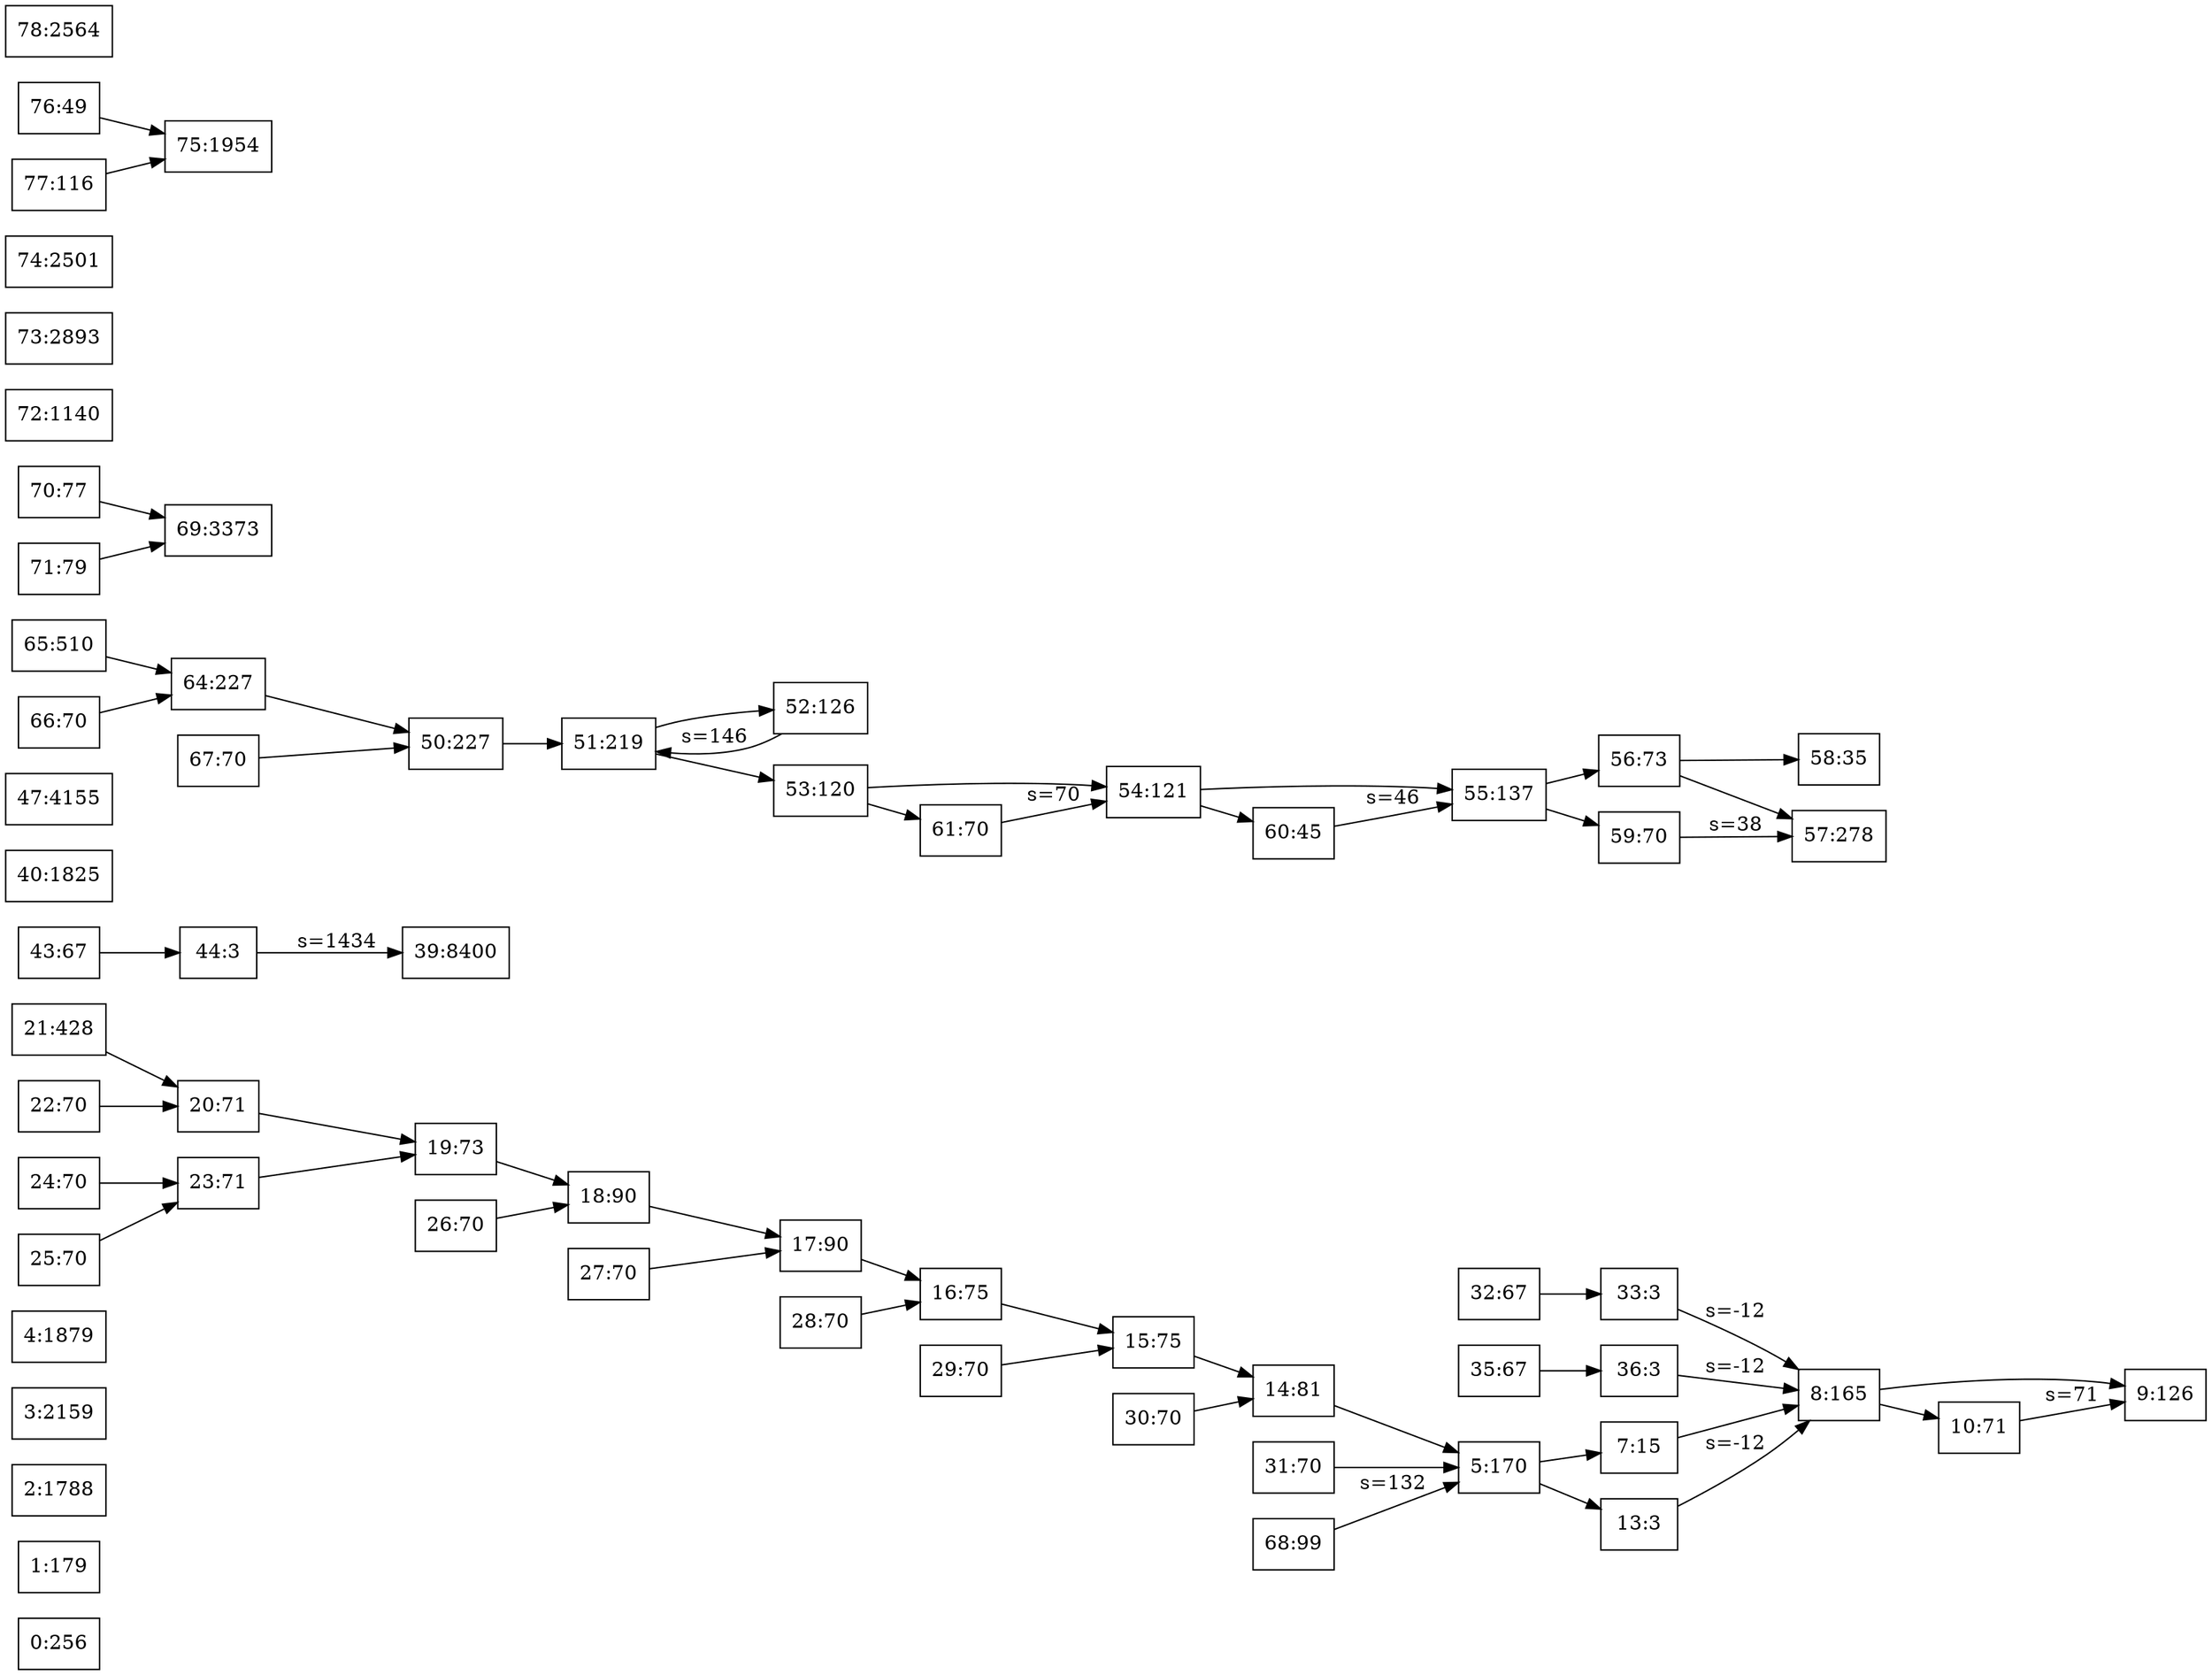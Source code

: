 digraph g { 
	rankdir = LR 
	0 [shape=box, label="0:256"] 
	1 [shape=box, label="1:179"] 
	2 [shape=box, label="2:1788"] 
	3 [shape=box, label="3:2159"] 
	4 [shape=box, label="4:1879"] 
	5 [shape=box, label="5:170"] 
	5 -> 7
	5 -> 13
	7 [shape=box, label="7:15"] 
	7 -> 8
	8 [shape=box, label="8:165"] 
	8 -> 9
	8 -> 10
	9 [shape=box, label="9:126"] 
	10 [shape=box, label="10:71"] 
	10 -> 9 [label="s=71"] 
	13 [shape=box, label="13:3"] 
	13 -> 8 [label="s=-12"] 
	14 [shape=box, label="14:81"] 
	14 -> 5
	15 [shape=box, label="15:75"] 
	15 -> 14
	16 [shape=box, label="16:75"] 
	16 -> 15
	17 [shape=box, label="17:90"] 
	17 -> 16
	18 [shape=box, label="18:90"] 
	18 -> 17
	19 [shape=box, label="19:73"] 
	19 -> 18
	20 [shape=box, label="20:71"] 
	20 -> 19
	21 [shape=box, label="21:428"] 
	21 -> 20
	22 [shape=box, label="22:70"] 
	22 -> 20
	23 [shape=box, label="23:71"] 
	23 -> 19
	24 [shape=box, label="24:70"] 
	24 -> 23
	25 [shape=box, label="25:70"] 
	25 -> 23
	26 [shape=box, label="26:70"] 
	26 -> 18
	27 [shape=box, label="27:70"] 
	27 -> 17
	28 [shape=box, label="28:70"] 
	28 -> 16
	29 [shape=box, label="29:70"] 
	29 -> 15
	30 [shape=box, label="30:70"] 
	30 -> 14
	31 [shape=box, label="31:70"] 
	31 -> 5
	32 [shape=box, label="32:67"] 
	32 -> 33
	33 [shape=box, label="33:3"] 
	33 -> 8 [label="s=-12"] 
	35 [shape=box, label="35:67"] 
	35 -> 36
	36 [shape=box, label="36:3"] 
	36 -> 8 [label="s=-12"] 
	39 [shape=box, label="39:8400"] 
	40 [shape=box, label="40:1825"] 
	43 [shape=box, label="43:67"] 
	43 -> 44
	44 [shape=box, label="44:3"] 
	44 -> 39 [label="s=1434"] 
	47 [shape=box, label="47:4155"] 
	50 [shape=box, label="50:227"] 
	50 -> 51
	51 [shape=box, label="51:219"] 
	51 -> 52
	51 -> 53
	52 [shape=box, label="52:126"] 
	52 -> 51 [label="s=146"] 
	53 [shape=box, label="53:120"] 
	53 -> 54
	53 -> 61
	54 [shape=box, label="54:121"] 
	54 -> 55
	54 -> 60
	55 [shape=box, label="55:137"] 
	55 -> 56
	55 -> 59
	56 [shape=box, label="56:73"] 
	56 -> 57
	56 -> 58
	57 [shape=box, label="57:278"] 
	58 [shape=box, label="58:35"] 
	59 [shape=box, label="59:70"] 
	59 -> 57 [label="s=38"] 
	60 [shape=box, label="60:45"] 
	60 -> 55 [label="s=46"] 
	61 [shape=box, label="61:70"] 
	61 -> 54 [label="s=70"] 
	64 [shape=box, label="64:227"] 
	64 -> 50
	65 [shape=box, label="65:510"] 
	65 -> 64
	66 [shape=box, label="66:70"] 
	66 -> 64
	67 [shape=box, label="67:70"] 
	67 -> 50
	68 [shape=box, label="68:99"] 
	68 -> 5 [label="s=132"] 
	69 [shape=box, label="69:3373"] 
	70 [shape=box, label="70:77"] 
	70 -> 69
	71 [shape=box, label="71:79"] 
	71 -> 69
	72 [shape=box, label="72:1140"] 
	73 [shape=box, label="73:2893"] 
	74 [shape=box, label="74:2501"] 
	75 [shape=box, label="75:1954"] 
	76 [shape=box, label="76:49"] 
	76 -> 75
	77 [shape=box, label="77:116"] 
	77 -> 75
	78 [shape=box, label="78:2564"] 
} 
